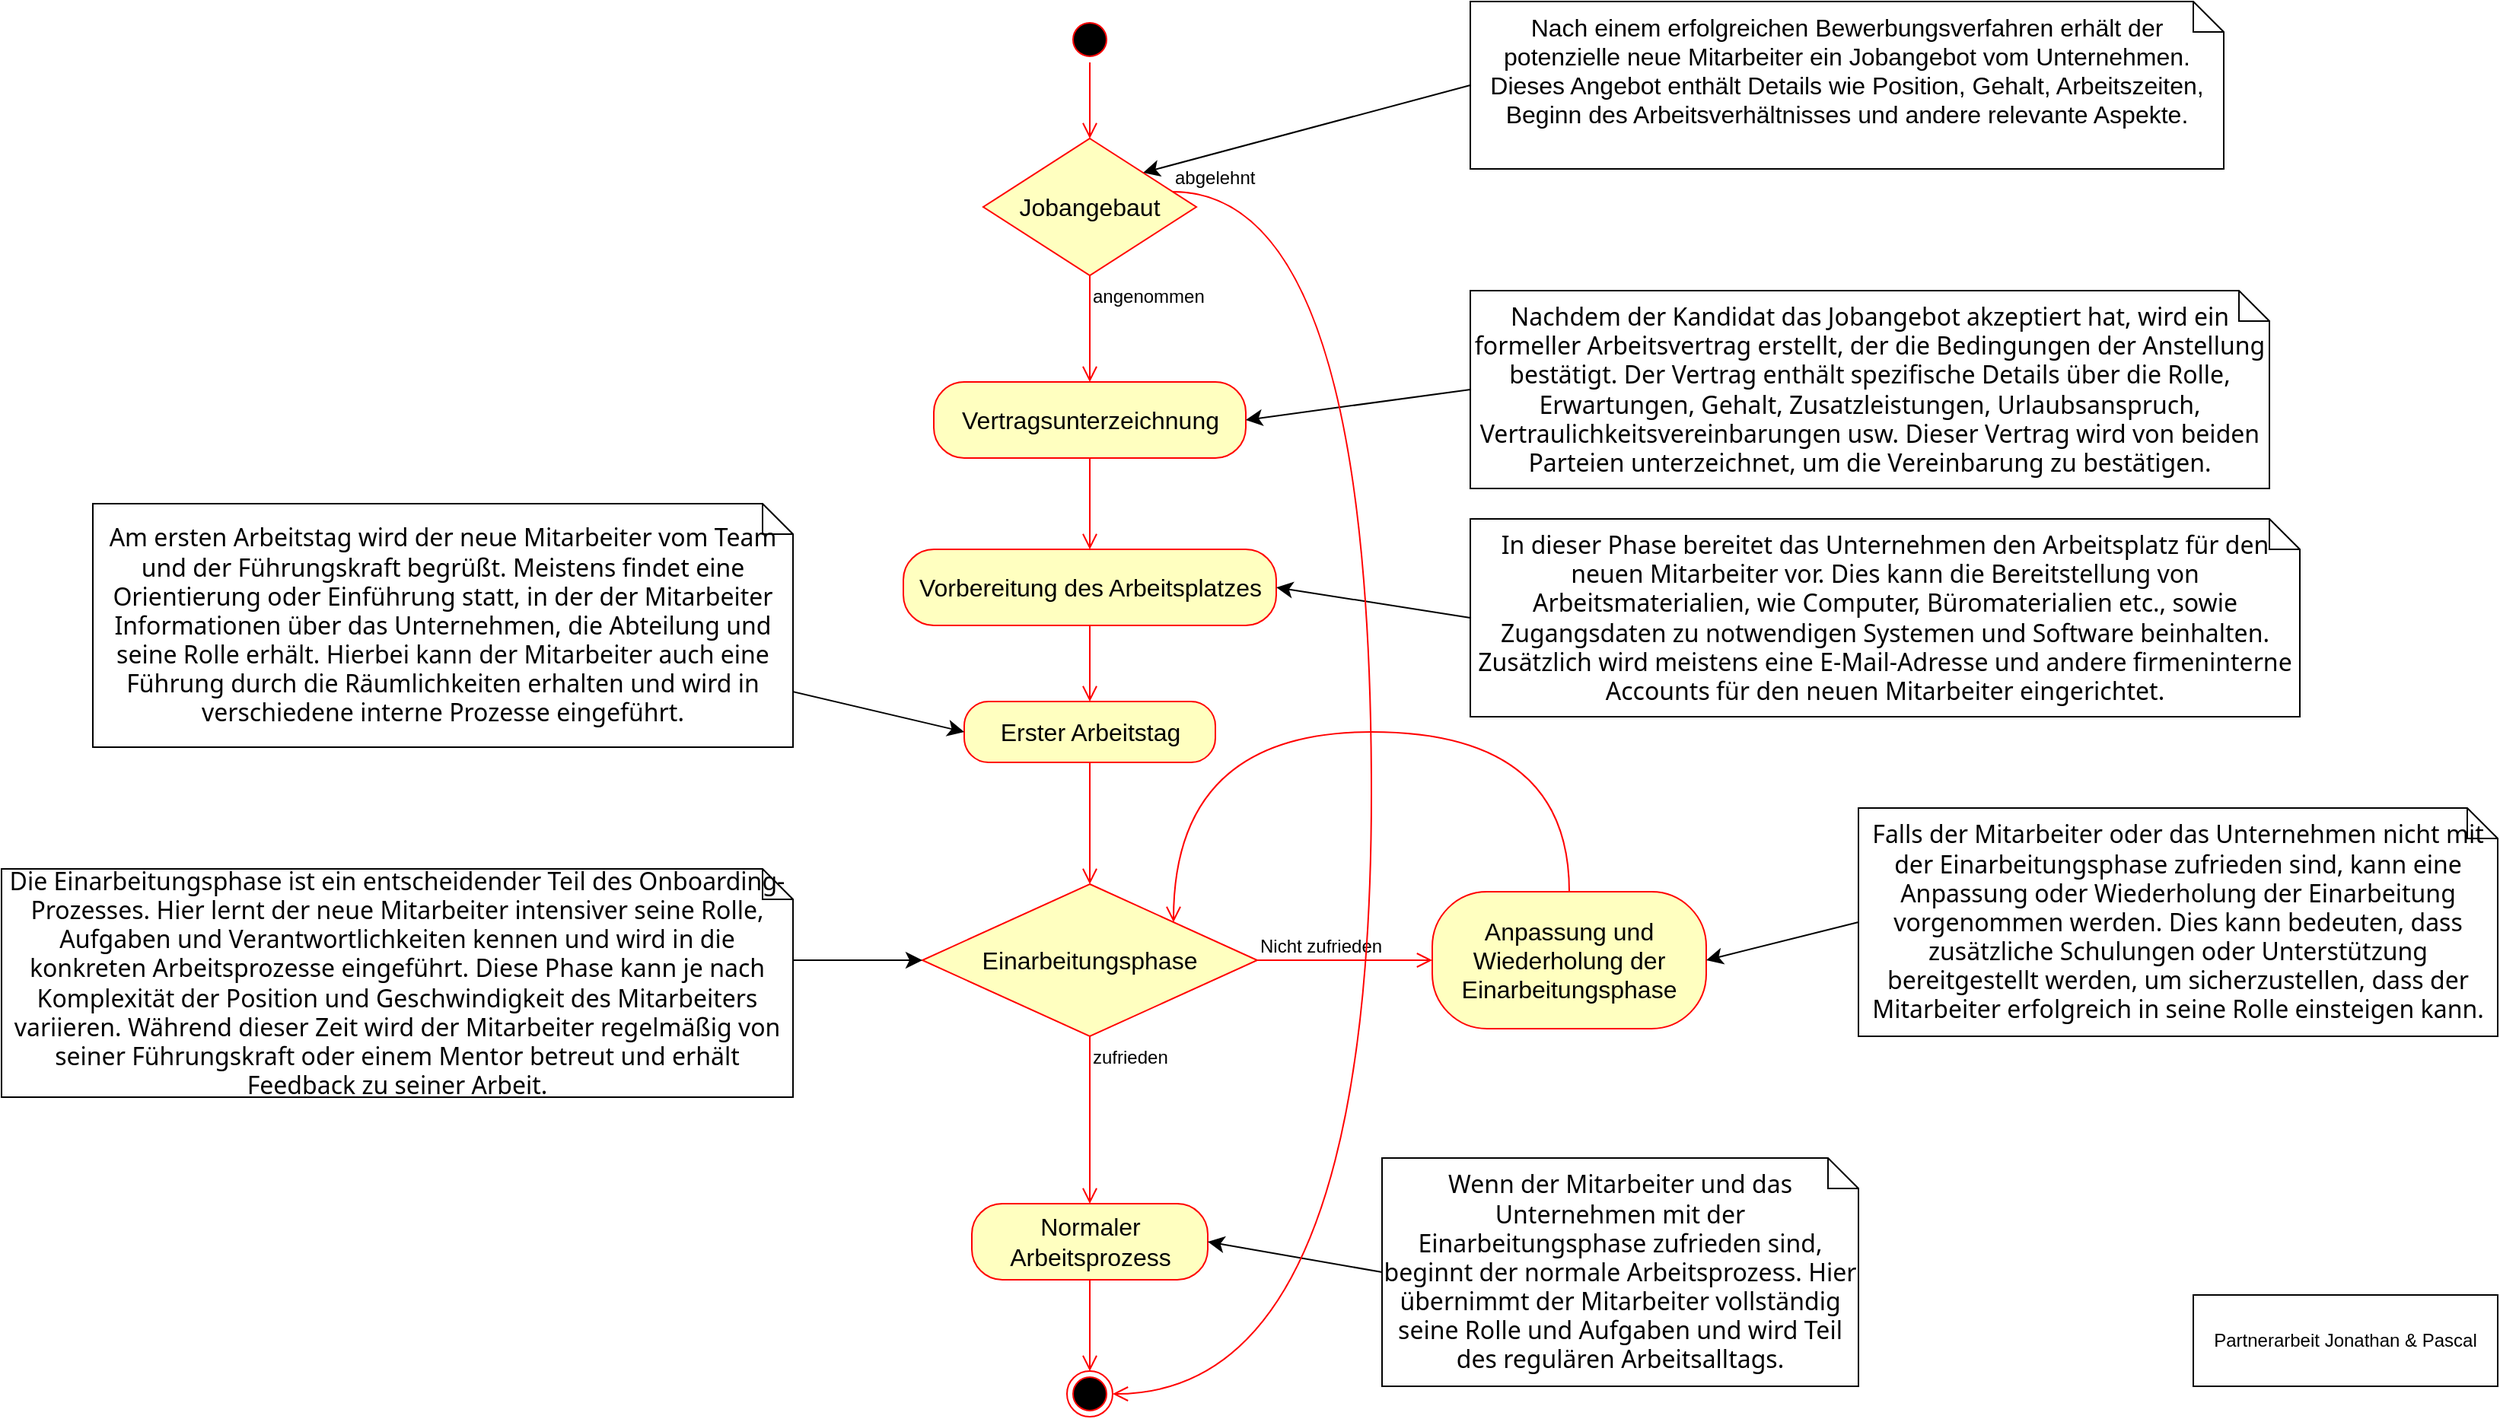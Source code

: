 <mxfile version="21.3.6" type="device">
  <diagram name="Seite-1" id="DMoIpwFmf_IYYl2zh8EW">
    <mxGraphModel dx="2108" dy="959" grid="1" gridSize="10" guides="1" tooltips="1" connect="1" arrows="1" fold="1" page="1" pageScale="1" pageWidth="827" pageHeight="1169" math="0" shadow="0">
      <root>
        <mxCell id="0" />
        <mxCell id="1" parent="0" />
        <mxCell id="ubMgIPK8mcVBixMk_mYF-1" value="" style="ellipse;html=1;shape=startState;fillColor=#000000;strokeColor=#ff0000;fontSize=16;" parent="1" vertex="1">
          <mxGeometry x="430" y="90" width="30" height="30" as="geometry" />
        </mxCell>
        <mxCell id="ubMgIPK8mcVBixMk_mYF-2" value="" style="edgeStyle=orthogonalEdgeStyle;html=1;verticalAlign=bottom;endArrow=open;endSize=8;strokeColor=#ff0000;rounded=0;fontSize=12;curved=1;entryX=0.5;entryY=0;entryDx=0;entryDy=0;" parent="1" source="ubMgIPK8mcVBixMk_mYF-1" target="khrTzU60a0nAmPZWqD4r-15" edge="1">
          <mxGeometry relative="1" as="geometry">
            <mxPoint x="445" y="120" as="targetPoint" />
          </mxGeometry>
        </mxCell>
        <mxCell id="ubMgIPK8mcVBixMk_mYF-6" value="Vertragsunterzeichnung" style="rounded=1;whiteSpace=wrap;html=1;arcSize=40;fontColor=#000000;fillColor=#ffffc0;strokeColor=#ff0000;fontSize=16;" parent="1" vertex="1">
          <mxGeometry x="342.5" y="330" width="205" height="50" as="geometry" />
        </mxCell>
        <mxCell id="ubMgIPK8mcVBixMk_mYF-7" value="" style="edgeStyle=orthogonalEdgeStyle;html=1;verticalAlign=bottom;endArrow=open;endSize=8;strokeColor=#ff0000;rounded=0;fontSize=12;curved=1;entryX=0.5;entryY=0;entryDx=0;entryDy=0;" parent="1" source="ubMgIPK8mcVBixMk_mYF-6" target="ubMgIPK8mcVBixMk_mYF-9" edge="1">
          <mxGeometry relative="1" as="geometry">
            <mxPoint x="445" y="430" as="targetPoint" />
          </mxGeometry>
        </mxCell>
        <mxCell id="ubMgIPK8mcVBixMk_mYF-9" value="Vorbereitung des Arbeitsplatzes" style="rounded=1;whiteSpace=wrap;html=1;arcSize=40;fontColor=#000000;fillColor=#ffffc0;strokeColor=#ff0000;fontSize=16;" parent="1" vertex="1">
          <mxGeometry x="322.5" y="440" width="245" height="50" as="geometry" />
        </mxCell>
        <mxCell id="ubMgIPK8mcVBixMk_mYF-10" value="" style="edgeStyle=orthogonalEdgeStyle;html=1;verticalAlign=bottom;endArrow=open;endSize=8;strokeColor=#ff0000;rounded=0;fontSize=12;curved=1;entryX=0.5;entryY=0;entryDx=0;entryDy=0;" parent="1" source="ubMgIPK8mcVBixMk_mYF-9" target="ubMgIPK8mcVBixMk_mYF-11" edge="1">
          <mxGeometry relative="1" as="geometry">
            <mxPoint x="445" y="540" as="targetPoint" />
          </mxGeometry>
        </mxCell>
        <mxCell id="ubMgIPK8mcVBixMk_mYF-11" value="Erster Arbeitstag" style="rounded=1;whiteSpace=wrap;html=1;arcSize=40;fontColor=#000000;fillColor=#ffffc0;strokeColor=#ff0000;fontSize=16;" parent="1" vertex="1">
          <mxGeometry x="362.5" y="540" width="165" height="40" as="geometry" />
        </mxCell>
        <mxCell id="ubMgIPK8mcVBixMk_mYF-12" value="" style="edgeStyle=orthogonalEdgeStyle;html=1;verticalAlign=bottom;endArrow=open;endSize=8;strokeColor=#ff0000;rounded=0;fontSize=12;curved=1;entryX=0.5;entryY=0;entryDx=0;entryDy=0;" parent="1" source="ubMgIPK8mcVBixMk_mYF-11" target="ubMgIPK8mcVBixMk_mYF-16" edge="1">
          <mxGeometry relative="1" as="geometry">
            <mxPoint x="445" y="660" as="targetPoint" />
          </mxGeometry>
        </mxCell>
        <mxCell id="ubMgIPK8mcVBixMk_mYF-16" value="Einarbeitungsphase" style="rhombus;whiteSpace=wrap;html=1;fontColor=#000000;fillColor=#ffffc0;strokeColor=#ff0000;fontSize=16;" parent="1" vertex="1">
          <mxGeometry x="335" y="660" width="220" height="100" as="geometry" />
        </mxCell>
        <mxCell id="ubMgIPK8mcVBixMk_mYF-17" value="Nicht zufrieden" style="edgeStyle=orthogonalEdgeStyle;html=1;align=left;verticalAlign=bottom;endArrow=open;endSize=8;strokeColor=#ff0000;rounded=0;fontSize=12;curved=1;entryX=0;entryY=0.5;entryDx=0;entryDy=0;" parent="1" source="ubMgIPK8mcVBixMk_mYF-16" target="ubMgIPK8mcVBixMk_mYF-21" edge="1">
          <mxGeometry x="-1" relative="1" as="geometry">
            <mxPoint x="630" y="710" as="targetPoint" />
          </mxGeometry>
        </mxCell>
        <mxCell id="ubMgIPK8mcVBixMk_mYF-18" value="zufrieden" style="edgeStyle=orthogonalEdgeStyle;html=1;align=left;verticalAlign=top;endArrow=open;endSize=8;strokeColor=#ff0000;rounded=0;fontSize=12;curved=1;entryX=0.5;entryY=0;entryDx=0;entryDy=0;" parent="1" source="ubMgIPK8mcVBixMk_mYF-16" target="ubMgIPK8mcVBixMk_mYF-19" edge="1">
          <mxGeometry x="-1" relative="1" as="geometry">
            <mxPoint x="445" y="870" as="targetPoint" />
            <mxPoint as="offset" />
          </mxGeometry>
        </mxCell>
        <mxCell id="ubMgIPK8mcVBixMk_mYF-19" value="Normaler Arbeitsprozess" style="rounded=1;whiteSpace=wrap;html=1;arcSize=40;fontColor=#000000;fillColor=#ffffc0;strokeColor=#ff0000;fontSize=16;" parent="1" vertex="1">
          <mxGeometry x="367.5" y="870" width="155" height="50" as="geometry" />
        </mxCell>
        <mxCell id="ubMgIPK8mcVBixMk_mYF-20" value="" style="edgeStyle=orthogonalEdgeStyle;html=1;verticalAlign=bottom;endArrow=open;endSize=8;strokeColor=#ff0000;rounded=0;fontSize=12;curved=1;entryX=0.5;entryY=0;entryDx=0;entryDy=0;" parent="1" source="ubMgIPK8mcVBixMk_mYF-19" target="ubMgIPK8mcVBixMk_mYF-23" edge="1">
          <mxGeometry relative="1" as="geometry">
            <mxPoint x="445" y="980" as="targetPoint" />
          </mxGeometry>
        </mxCell>
        <mxCell id="ubMgIPK8mcVBixMk_mYF-21" value="Anpassung und Wiederholung der Einarbeitungsphase" style="rounded=1;whiteSpace=wrap;html=1;arcSize=40;fontColor=#000000;fillColor=#ffffc0;strokeColor=#ff0000;fontSize=16;" parent="1" vertex="1">
          <mxGeometry x="670" y="665" width="180" height="90" as="geometry" />
        </mxCell>
        <mxCell id="ubMgIPK8mcVBixMk_mYF-22" value="" style="edgeStyle=orthogonalEdgeStyle;html=1;verticalAlign=bottom;endArrow=open;endSize=8;strokeColor=#ff0000;rounded=0;fontSize=12;curved=1;entryX=1;entryY=0;entryDx=0;entryDy=0;exitX=0.5;exitY=0;exitDx=0;exitDy=0;" parent="1" source="ubMgIPK8mcVBixMk_mYF-21" target="ubMgIPK8mcVBixMk_mYF-16" edge="1">
          <mxGeometry relative="1" as="geometry">
            <mxPoint x="740" y="480" as="targetPoint" />
            <Array as="points">
              <mxPoint x="760" y="560" />
              <mxPoint x="500" y="560" />
            </Array>
          </mxGeometry>
        </mxCell>
        <mxCell id="ubMgIPK8mcVBixMk_mYF-23" value="" style="ellipse;html=1;shape=endState;fillColor=#000000;strokeColor=#ff0000;fontSize=16;" parent="1" vertex="1">
          <mxGeometry x="430" y="980" width="30" height="30" as="geometry" />
        </mxCell>
        <mxCell id="ubMgIPK8mcVBixMk_mYF-25" style="edgeStyle=none;curved=1;rounded=0;orthogonalLoop=1;jettySize=auto;html=1;exitX=0;exitY=0.5;exitDx=0;exitDy=0;exitPerimeter=0;fontSize=12;startSize=8;endSize=8;entryX=1;entryY=0;entryDx=0;entryDy=0;" parent="1" source="ubMgIPK8mcVBixMk_mYF-24" target="khrTzU60a0nAmPZWqD4r-15" edge="1">
          <mxGeometry relative="1" as="geometry">
            <mxPoint x="520" y="255" as="targetPoint" />
          </mxGeometry>
        </mxCell>
        <mxCell id="ubMgIPK8mcVBixMk_mYF-24" value="&lt;div&gt;Nach einem erfolgreichen Bewerbungsverfahren erhält der potenzielle neue Mitarbeiter ein Jobangebot vom Unternehmen. Dieses Angebot enthält Details wie Position, Gehalt, Arbeitszeiten, Beginn des Arbeitsverhältnisses und andere relevante Aspekte.&lt;/div&gt;&lt;div&gt;&lt;br&gt;&lt;/div&gt;" style="shape=note;size=20;whiteSpace=wrap;html=1;fontSize=16;fontColor=default;" parent="1" vertex="1">
          <mxGeometry x="695" y="80" width="495" height="110" as="geometry" />
        </mxCell>
        <mxCell id="2" style="edgeStyle=none;curved=1;rounded=0;orthogonalLoop=1;jettySize=auto;html=1;exitX=0;exitY=0.5;exitDx=0;exitDy=0;exitPerimeter=0;entryX=1;entryY=0.5;entryDx=0;entryDy=0;fontSize=12;startSize=8;endSize=8;" parent="1" source="3" target="ubMgIPK8mcVBixMk_mYF-6" edge="1">
          <mxGeometry relative="1" as="geometry">
            <mxPoint x="547.5" y="355" as="targetPoint" />
          </mxGeometry>
        </mxCell>
        <mxCell id="3" value="&lt;span style=&quot;font-family: Söhne, ui-sans-serif, system-ui, -apple-system, &amp;quot;Segoe UI&amp;quot;, Roboto, Ubuntu, Cantarell, &amp;quot;Noto Sans&amp;quot;, sans-serif, &amp;quot;Helvetica Neue&amp;quot;, Arial, &amp;quot;Apple Color Emoji&amp;quot;, &amp;quot;Segoe UI Emoji&amp;quot;, &amp;quot;Segoe UI Symbol&amp;quot;, &amp;quot;Noto Color Emoji&amp;quot;; text-align: left;&quot;&gt;Nachdem der Kandidat das Jobangebot akzeptiert hat, wird ein formeller Arbeitsvertrag erstellt, der die Bedingungen der Anstellung bestätigt. Der Vertrag enthält spezifische Details über die Rolle, Erwartungen, Gehalt, Zusatzleistungen, Urlaubsanspruch, Vertraulichkeitsvereinbarungen usw. Dieser Vertrag wird von beiden Parteien unterzeichnet, um die Vereinbarung zu bestätigen.&lt;/span&gt;" style="shape=note;size=20;whiteSpace=wrap;html=1;fontSize=16;fontColor=default;" parent="1" vertex="1">
          <mxGeometry x="695" y="270" width="525" height="130" as="geometry" />
        </mxCell>
        <mxCell id="4" style="edgeStyle=none;curved=1;rounded=0;orthogonalLoop=1;jettySize=auto;html=1;exitX=0;exitY=0.5;exitDx=0;exitDy=0;exitPerimeter=0;entryX=1;entryY=0.5;entryDx=0;entryDy=0;fontSize=12;startSize=8;endSize=8;" parent="1" source="5" target="ubMgIPK8mcVBixMk_mYF-9" edge="1">
          <mxGeometry relative="1" as="geometry">
            <mxPoint x="567.5" y="470" as="targetPoint" />
          </mxGeometry>
        </mxCell>
        <mxCell id="5" value="&lt;span style=&quot;font-family: Söhne, ui-sans-serif, system-ui, -apple-system, &amp;quot;Segoe UI&amp;quot;, Roboto, Ubuntu, Cantarell, &amp;quot;Noto Sans&amp;quot;, sans-serif, &amp;quot;Helvetica Neue&amp;quot;, Arial, &amp;quot;Apple Color Emoji&amp;quot;, &amp;quot;Segoe UI Emoji&amp;quot;, &amp;quot;Segoe UI Symbol&amp;quot;, &amp;quot;Noto Color Emoji&amp;quot;; text-align: left;&quot;&gt;In dieser Phase bereitet das Unternehmen den Arbeitsplatz für den neuen Mitarbeiter vor. Dies kann die Bereitstellung von Arbeitsmaterialien, wie Computer, Büromaterialien etc., sowie Zugangsdaten zu notwendigen Systemen und Software beinhalten. Zusätzlich wird meistens eine E-Mail-Adresse und andere firmeninterne Accounts für den neuen Mitarbeiter eingerichtet.&lt;/span&gt;" style="shape=note;size=20;whiteSpace=wrap;html=1;fontSize=16;labelBackgroundColor=none;fontColor=default;" parent="1" vertex="1">
          <mxGeometry x="695" y="420" width="545" height="130" as="geometry" />
        </mxCell>
        <mxCell id="6" style="edgeStyle=none;curved=1;rounded=0;orthogonalLoop=1;jettySize=auto;html=1;exitX=0;exitY=0;exitDx=190;exitDy=60;exitPerimeter=0;fontSize=12;startSize=8;endSize=8;entryX=0;entryY=0.5;entryDx=0;entryDy=0;" parent="1" source="7" target="ubMgIPK8mcVBixMk_mYF-11" edge="1">
          <mxGeometry relative="1" as="geometry">
            <mxPoint x="120" y="540" as="targetPoint" />
          </mxGeometry>
        </mxCell>
        <mxCell id="7" value="&lt;span style=&quot;font-family: Söhne, ui-sans-serif, system-ui, -apple-system, &amp;quot;Segoe UI&amp;quot;, Roboto, Ubuntu, Cantarell, &amp;quot;Noto Sans&amp;quot;, sans-serif, &amp;quot;Helvetica Neue&amp;quot;, Arial, &amp;quot;Apple Color Emoji&amp;quot;, &amp;quot;Segoe UI Emoji&amp;quot;, &amp;quot;Segoe UI Symbol&amp;quot;, &amp;quot;Noto Color Emoji&amp;quot;; text-align: left;&quot;&gt;Am ersten Arbeitstag wird der neue Mitarbeiter vom Team und der Führungskraft begrüßt. Meistens findet eine Orientierung oder Einführung statt, in der der Mitarbeiter Informationen über das Unternehmen, die Abteilung und seine Rolle erhält. Hierbei kann der Mitarbeiter auch eine Führung durch die Räumlichkeiten erhalten und wird in verschiedene interne Prozesse eingeführt.&lt;/span&gt;" style="shape=note;size=20;whiteSpace=wrap;html=1;fontSize=16;labelBackgroundColor=none;fontColor=default;" parent="1" vertex="1">
          <mxGeometry x="-210" y="410" width="460" height="160" as="geometry" />
        </mxCell>
        <mxCell id="8" style="edgeStyle=none;curved=1;rounded=0;orthogonalLoop=1;jettySize=auto;html=1;exitX=0;exitY=0;exitDx=190;exitDy=60;exitPerimeter=0;fontSize=12;startSize=8;endSize=8;entryX=0;entryY=0.5;entryDx=0;entryDy=0;" parent="1" source="9" target="ubMgIPK8mcVBixMk_mYF-16" edge="1">
          <mxGeometry relative="1" as="geometry">
            <mxPoint x="172.5" y="780" as="targetPoint" />
          </mxGeometry>
        </mxCell>
        <mxCell id="9" value="&lt;span style=&quot;font-family: Söhne, ui-sans-serif, system-ui, -apple-system, &amp;quot;Segoe UI&amp;quot;, Roboto, Ubuntu, Cantarell, &amp;quot;Noto Sans&amp;quot;, sans-serif, &amp;quot;Helvetica Neue&amp;quot;, Arial, &amp;quot;Apple Color Emoji&amp;quot;, &amp;quot;Segoe UI Emoji&amp;quot;, &amp;quot;Segoe UI Symbol&amp;quot;, &amp;quot;Noto Color Emoji&amp;quot;; text-align: left;&quot;&gt;Die Einarbeitungsphase ist ein entscheidender Teil des Onboarding-Prozesses. Hier lernt der neue Mitarbeiter intensiver seine Rolle, Aufgaben und Verantwortlichkeiten kennen und wird in die konkreten Arbeitsprozesse eingeführt. Diese Phase kann je nach Komplexität der Position und Geschwindigkeit des Mitarbeiters variieren. Während dieser Zeit wird der Mitarbeiter regelmäßig von seiner Führungskraft oder einem Mentor betreut und erhält Feedback zu seiner Arbeit.&lt;/span&gt;" style="shape=note;size=20;whiteSpace=wrap;html=1;fontSize=16;labelBackgroundColor=none;fontColor=default;" parent="1" vertex="1">
          <mxGeometry x="-270" y="650" width="520" height="150" as="geometry" />
        </mxCell>
        <mxCell id="11" value="&lt;span style=&quot;font-family: Söhne, ui-sans-serif, system-ui, -apple-system, &amp;quot;Segoe UI&amp;quot;, Roboto, Ubuntu, Cantarell, &amp;quot;Noto Sans&amp;quot;, sans-serif, &amp;quot;Helvetica Neue&amp;quot;, Arial, &amp;quot;Apple Color Emoji&amp;quot;, &amp;quot;Segoe UI Emoji&amp;quot;, &amp;quot;Segoe UI Symbol&amp;quot;, &amp;quot;Noto Color Emoji&amp;quot;; text-align: start;&quot;&gt;Falls der Mitarbeiter oder das Unternehmen nicht mit der Einarbeitungsphase zufrieden sind, kann eine Anpassung oder Wiederholung der Einarbeitung vorgenommen werden. Dies kann bedeuten, dass zusätzliche Schulungen oder Unterstützung bereitgestellt werden, um sicherzustellen, dass der Mitarbeiter erfolgreich in seine Rolle einsteigen kann.&lt;/span&gt;" style="shape=note;size=20;whiteSpace=wrap;html=1;fontSize=16;labelBackgroundColor=none;fontColor=default;" parent="1" vertex="1">
          <mxGeometry x="950" y="610" width="420" height="150" as="geometry" />
        </mxCell>
        <mxCell id="12" style="edgeStyle=none;curved=1;rounded=0;orthogonalLoop=1;jettySize=auto;html=1;exitX=0;exitY=0.5;exitDx=0;exitDy=0;exitPerimeter=0;entryX=1;entryY=0.5;entryDx=0;entryDy=0;fontSize=12;startSize=8;endSize=8;" parent="1" source="11" target="ubMgIPK8mcVBixMk_mYF-21" edge="1">
          <mxGeometry relative="1" as="geometry">
            <mxPoint x="880" y="720" as="targetPoint" />
            <mxPoint x="1007.5" y="725" as="sourcePoint" />
          </mxGeometry>
        </mxCell>
        <mxCell id="14" style="edgeStyle=none;curved=1;rounded=0;orthogonalLoop=1;jettySize=auto;html=1;exitX=0;exitY=0.5;exitDx=0;exitDy=0;exitPerimeter=0;entryX=1;entryY=0.5;entryDx=0;entryDy=0;fontSize=12;startSize=8;endSize=8;" parent="1" source="15" target="ubMgIPK8mcVBixMk_mYF-19" edge="1">
          <mxGeometry relative="1" as="geometry">
            <mxPoint x="660" y="895" as="targetPoint" />
          </mxGeometry>
        </mxCell>
        <mxCell id="15" value="&lt;span style=&quot;font-family: Söhne, ui-sans-serif, system-ui, -apple-system, &amp;quot;Segoe UI&amp;quot;, Roboto, Ubuntu, Cantarell, &amp;quot;Noto Sans&amp;quot;, sans-serif, &amp;quot;Helvetica Neue&amp;quot;, Arial, &amp;quot;Apple Color Emoji&amp;quot;, &amp;quot;Segoe UI Emoji&amp;quot;, &amp;quot;Segoe UI Symbol&amp;quot;, &amp;quot;Noto Color Emoji&amp;quot;; text-align: start;&quot;&gt;Wenn der Mitarbeiter und das Unternehmen mit der Einarbeitungsphase zufrieden sind, beginnt der normale Arbeitsprozess. Hier übernimmt der Mitarbeiter vollständig seine Rolle und Aufgaben und wird Teil des regulären Arbeitsalltags.&lt;/span&gt;" style="shape=note;size=20;whiteSpace=wrap;html=1;fontSize=16;labelBackgroundColor=none;fontColor=default;" parent="1" vertex="1">
          <mxGeometry x="637" y="840" width="313" height="150" as="geometry" />
        </mxCell>
        <mxCell id="khrTzU60a0nAmPZWqD4r-15" value="Jobangebaut" style="rhombus;whiteSpace=wrap;html=1;fontColor=#000000;fillColor=#ffffc0;strokeColor=#ff0000;fontSize=16;" parent="1" vertex="1">
          <mxGeometry x="375" y="170" width="140" height="90" as="geometry" />
        </mxCell>
        <mxCell id="khrTzU60a0nAmPZWqD4r-16" value="abgelehnt" style="edgeStyle=orthogonalEdgeStyle;html=1;align=left;verticalAlign=bottom;endArrow=open;endSize=8;strokeColor=#ff0000;rounded=0;fontSize=12;curved=1;entryX=1;entryY=0.5;entryDx=0;entryDy=0;" parent="1" source="khrTzU60a0nAmPZWqD4r-15" target="ubMgIPK8mcVBixMk_mYF-23" edge="1">
          <mxGeometry x="-1" relative="1" as="geometry">
            <mxPoint x="600" y="840" as="targetPoint" />
            <Array as="points">
              <mxPoint x="630" y="205" />
              <mxPoint x="630" y="995" />
            </Array>
          </mxGeometry>
        </mxCell>
        <mxCell id="khrTzU60a0nAmPZWqD4r-17" value="angenommen" style="edgeStyle=orthogonalEdgeStyle;html=1;align=left;verticalAlign=top;endArrow=open;endSize=8;strokeColor=#ff0000;rounded=0;fontSize=12;curved=1;entryX=0.5;entryY=0;entryDx=0;entryDy=0;" parent="1" source="khrTzU60a0nAmPZWqD4r-15" target="ubMgIPK8mcVBixMk_mYF-6" edge="1">
          <mxGeometry x="-1" relative="1" as="geometry">
            <mxPoint x="440" y="280" as="targetPoint" />
          </mxGeometry>
        </mxCell>
        <mxCell id="HNk0kGJ9HZvAZPGOaw6o-15" value="Partnerarbeit Jonathan &amp;amp; Pascal" style="rounded=0;whiteSpace=wrap;html=1;" vertex="1" parent="1">
          <mxGeometry x="1170" y="930" width="200" height="60" as="geometry" />
        </mxCell>
      </root>
    </mxGraphModel>
  </diagram>
</mxfile>
